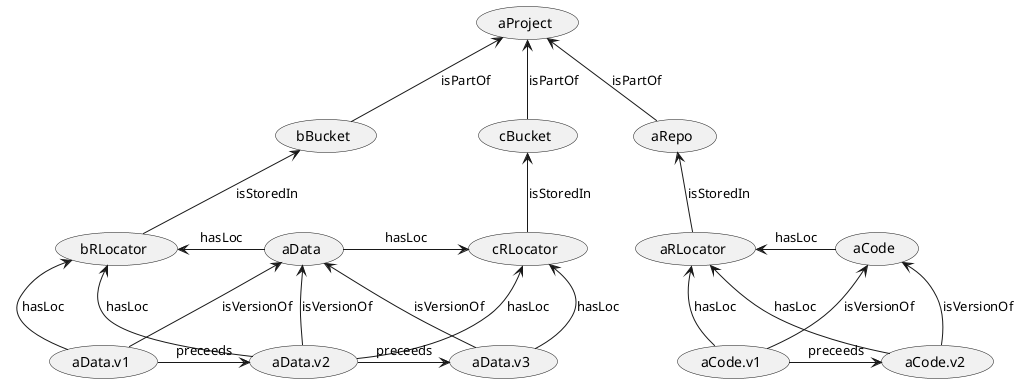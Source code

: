     @startuml
    (aProject)<--(aRepo): isPartOf
    (aProject)<--(bBucket): isPartOf
    (aProject)<--(cBucket): isPartOf
    (bRLocator)<-(aData): hasLoc
    (aData)->(cRLocator): hasLoc
    (aRepo)<--(aRLocator): isStoredIn
    (bBucket)<--(bRLocator): isStoredIn
    (cBucket)<--(cRLocator): isStoredIn
    (bRLocator)<--(aData.v1): hasLoc
    (bRLocator)<--(aData.v2): hasLoc
    (cRLocator)<--(aData.v2): hasLoc
    (cRLocator)<--(aData.v3): hasLoc
    (aData.v1)->(aData.v2): preceeds
    (aData.v2)->(aData.v3): preceeds
    (aData)<-(aData.v1): isVersionOf
    (aData)<-(aData.v2): isVersionOf
    (aData)<-(aData.v3): isVersionOf
    (aRLocator)<-(aCode): hasLoc
    (aRLocator)<--(aCode.v1): hasLoc
    (aRLocator)<--(aCode.v2): hasLoc
    (aCode.v1)->(aCode.v2): preceeds
    (aCode)<--(aCode.v1): isVersionOf
    (aCode)<--(aCode.v2): isVersionOf
    @enduml
